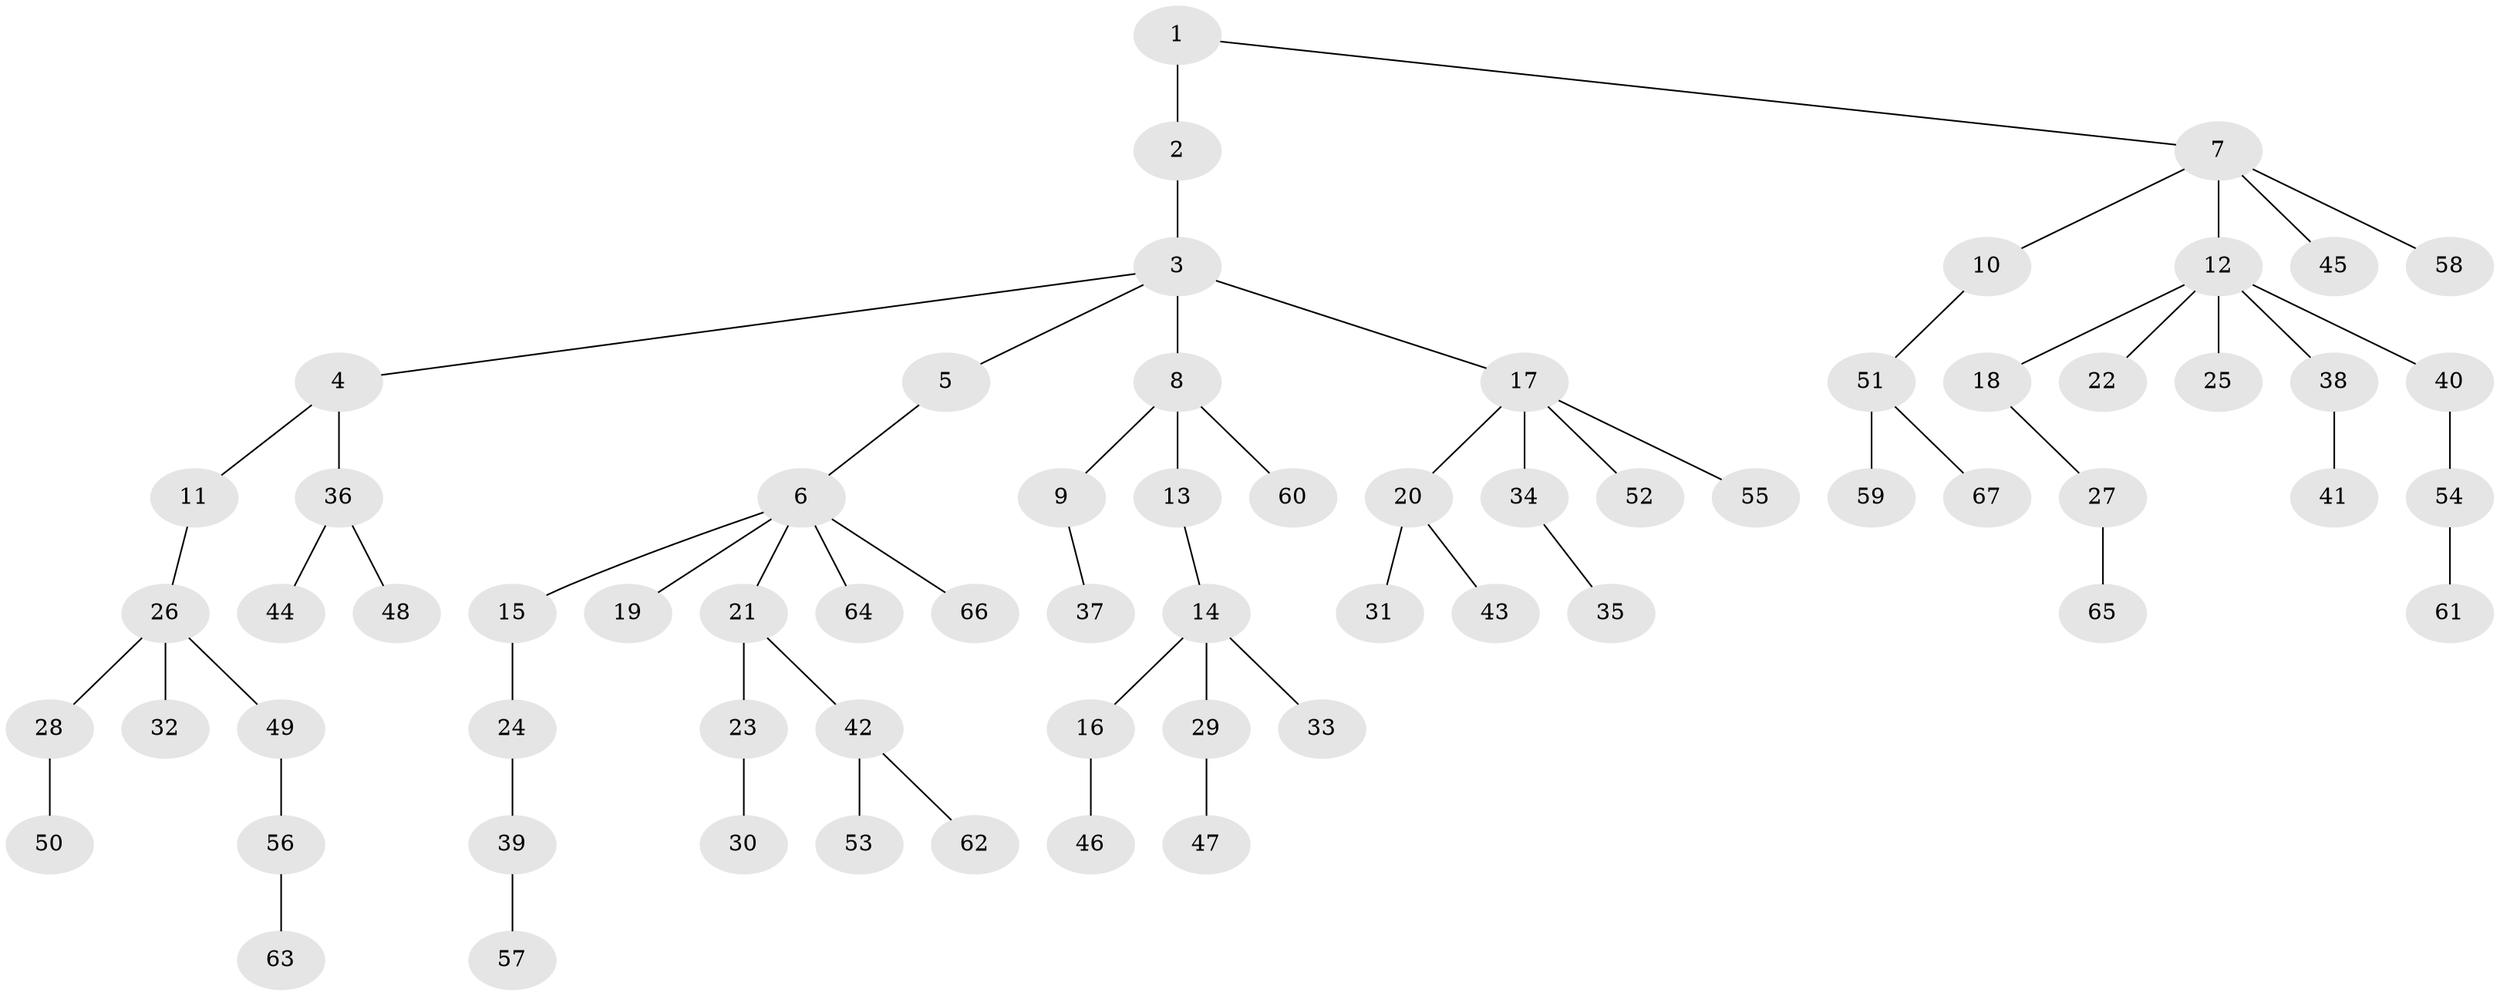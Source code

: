 // original degree distribution, {4: 0.05303030303030303, 3: 0.16666666666666666, 6: 0.015151515151515152, 2: 0.23484848484848486, 9: 0.007575757575757576, 5: 0.030303030303030304, 1: 0.49242424242424243}
// Generated by graph-tools (version 1.1) at 2025/37/03/09/25 02:37:02]
// undirected, 67 vertices, 66 edges
graph export_dot {
graph [start="1"]
  node [color=gray90,style=filled];
  1;
  2;
  3;
  4;
  5;
  6;
  7;
  8;
  9;
  10;
  11;
  12;
  13;
  14;
  15;
  16;
  17;
  18;
  19;
  20;
  21;
  22;
  23;
  24;
  25;
  26;
  27;
  28;
  29;
  30;
  31;
  32;
  33;
  34;
  35;
  36;
  37;
  38;
  39;
  40;
  41;
  42;
  43;
  44;
  45;
  46;
  47;
  48;
  49;
  50;
  51;
  52;
  53;
  54;
  55;
  56;
  57;
  58;
  59;
  60;
  61;
  62;
  63;
  64;
  65;
  66;
  67;
  1 -- 2 [weight=2.0];
  1 -- 7 [weight=1.0];
  2 -- 3 [weight=2.0];
  3 -- 4 [weight=1.0];
  3 -- 5 [weight=1.0];
  3 -- 8 [weight=1.0];
  3 -- 17 [weight=1.0];
  4 -- 11 [weight=1.0];
  4 -- 36 [weight=1.0];
  5 -- 6 [weight=1.0];
  6 -- 15 [weight=1.0];
  6 -- 19 [weight=1.0];
  6 -- 21 [weight=1.0];
  6 -- 64 [weight=1.0];
  6 -- 66 [weight=1.0];
  7 -- 10 [weight=1.0];
  7 -- 12 [weight=1.0];
  7 -- 45 [weight=1.0];
  7 -- 58 [weight=1.0];
  8 -- 9 [weight=1.0];
  8 -- 13 [weight=2.0];
  8 -- 60 [weight=1.0];
  9 -- 37 [weight=1.0];
  10 -- 51 [weight=1.0];
  11 -- 26 [weight=1.0];
  12 -- 18 [weight=1.0];
  12 -- 22 [weight=1.0];
  12 -- 25 [weight=3.0];
  12 -- 38 [weight=1.0];
  12 -- 40 [weight=1.0];
  13 -- 14 [weight=1.0];
  14 -- 16 [weight=1.0];
  14 -- 29 [weight=1.0];
  14 -- 33 [weight=1.0];
  15 -- 24 [weight=1.0];
  16 -- 46 [weight=1.0];
  17 -- 20 [weight=1.0];
  17 -- 34 [weight=1.0];
  17 -- 52 [weight=1.0];
  17 -- 55 [weight=1.0];
  18 -- 27 [weight=1.0];
  20 -- 31 [weight=3.0];
  20 -- 43 [weight=1.0];
  21 -- 23 [weight=2.0];
  21 -- 42 [weight=1.0];
  23 -- 30 [weight=1.0];
  24 -- 39 [weight=1.0];
  26 -- 28 [weight=1.0];
  26 -- 32 [weight=1.0];
  26 -- 49 [weight=1.0];
  27 -- 65 [weight=1.0];
  28 -- 50 [weight=1.0];
  29 -- 47 [weight=1.0];
  34 -- 35 [weight=2.0];
  36 -- 44 [weight=1.0];
  36 -- 48 [weight=1.0];
  38 -- 41 [weight=1.0];
  39 -- 57 [weight=1.0];
  40 -- 54 [weight=1.0];
  42 -- 53 [weight=1.0];
  42 -- 62 [weight=1.0];
  49 -- 56 [weight=1.0];
  51 -- 59 [weight=2.0];
  51 -- 67 [weight=1.0];
  54 -- 61 [weight=1.0];
  56 -- 63 [weight=1.0];
}
